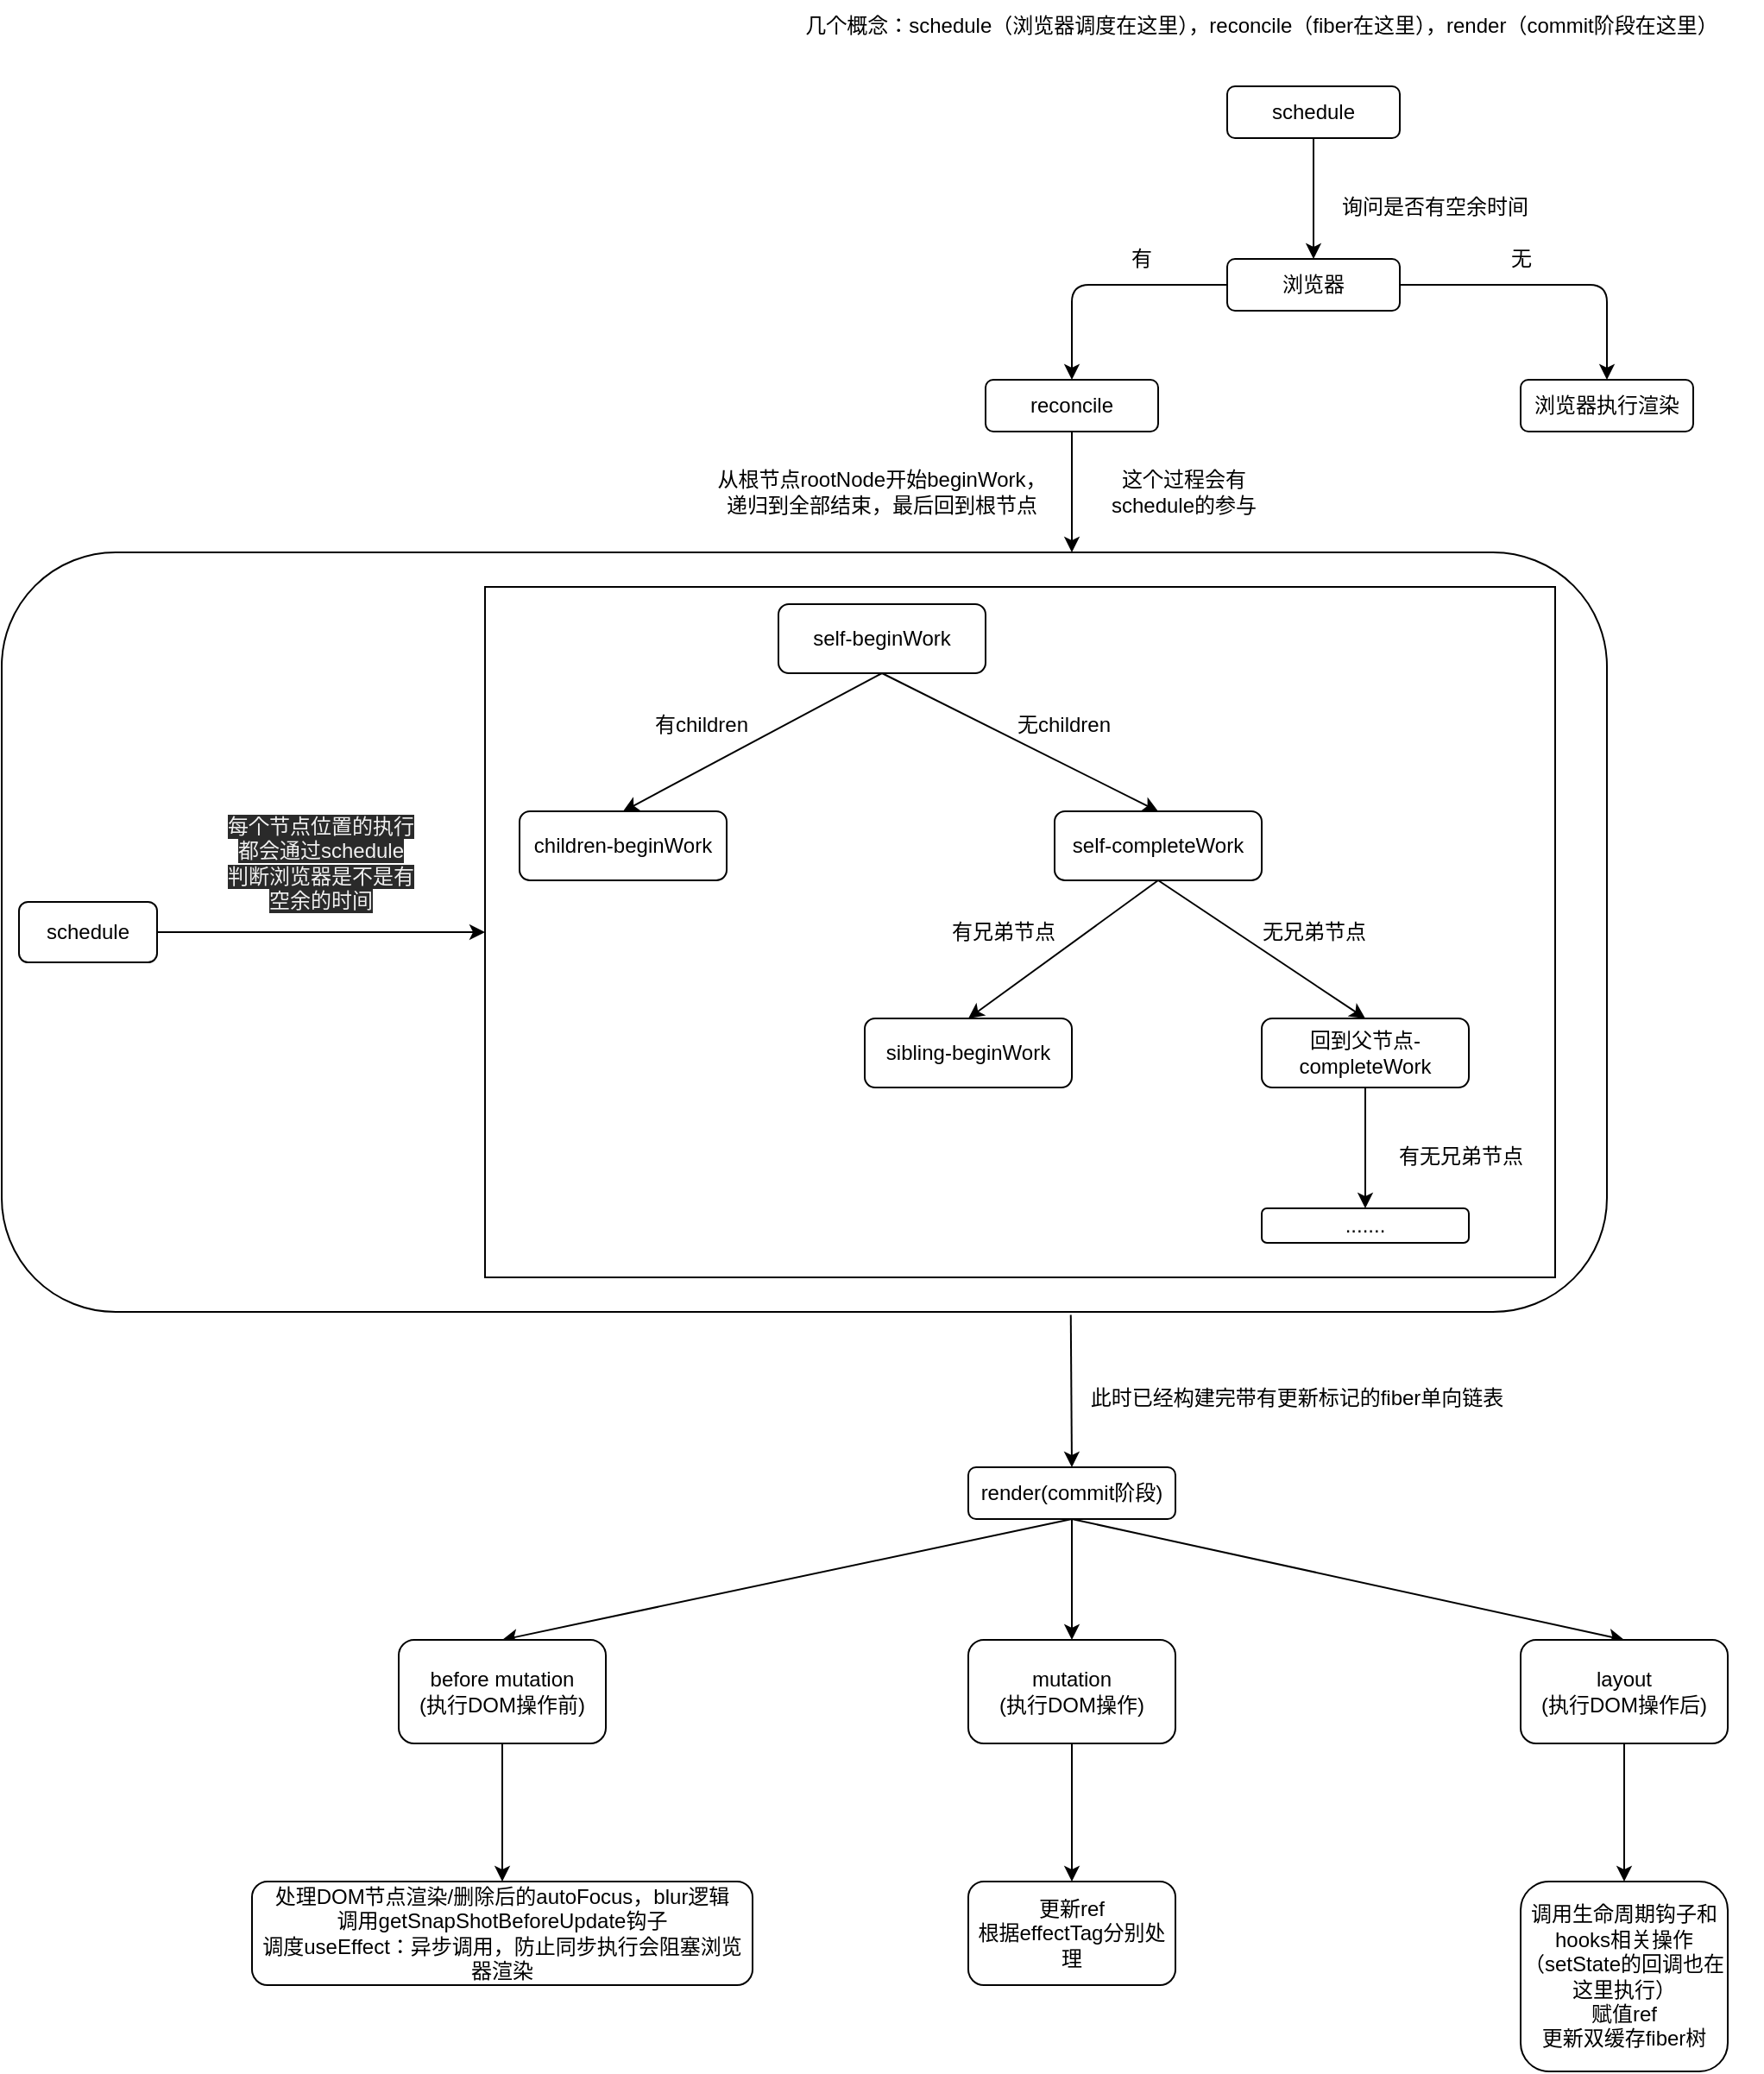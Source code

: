 <mxfile>
    <diagram id="b8moz5iwkICCyB4QTD1-" name="第 1 页">
        <mxGraphModel dx="1917" dy="724" grid="1" gridSize="10" guides="1" tooltips="1" connect="1" arrows="1" fold="1" page="1" pageScale="1" pageWidth="827" pageHeight="1169" math="0" shadow="0">
            <root>
                <mxCell id="0"/>
                <mxCell id="1" parent="0"/>
                <mxCell id="50" value="" style="rounded=1;whiteSpace=wrap;html=1;" vertex="1" parent="1">
                    <mxGeometry x="-390" y="390" width="930" height="440" as="geometry"/>
                </mxCell>
                <mxCell id="57" value="" style="rounded=0;whiteSpace=wrap;html=1;" vertex="1" parent="1">
                    <mxGeometry x="-110" y="410" width="620" height="400" as="geometry"/>
                </mxCell>
                <mxCell id="9" style="edgeStyle=none;html=1;exitX=0.5;exitY=1;exitDx=0;exitDy=0;" edge="1" parent="1" source="2" target="6">
                    <mxGeometry relative="1" as="geometry"/>
                </mxCell>
                <mxCell id="2" value="schedule" style="rounded=1;whiteSpace=wrap;html=1;" vertex="1" parent="1">
                    <mxGeometry x="320" y="120" width="100" height="30" as="geometry"/>
                </mxCell>
                <mxCell id="3" value="几个概念：schedule（浏览器调度在这里），reconcile（fiber在这里），render（commit阶段在这里）" style="text;html=1;strokeColor=none;fillColor=none;align=center;verticalAlign=middle;whiteSpace=wrap;rounded=0;" vertex="1" parent="1">
                    <mxGeometry x="50" y="70" width="580" height="30" as="geometry"/>
                </mxCell>
                <mxCell id="13" style="edgeStyle=none;html=1;exitX=1;exitY=0.5;exitDx=0;exitDy=0;entryX=0.5;entryY=0;entryDx=0;entryDy=0;" edge="1" parent="1" source="6" target="12">
                    <mxGeometry relative="1" as="geometry">
                        <Array as="points">
                            <mxPoint x="540" y="235"/>
                        </Array>
                    </mxGeometry>
                </mxCell>
                <mxCell id="16" style="edgeStyle=none;html=1;exitX=0;exitY=0.5;exitDx=0;exitDy=0;entryX=0.5;entryY=0;entryDx=0;entryDy=0;" edge="1" parent="1" source="6" target="15">
                    <mxGeometry relative="1" as="geometry">
                        <Array as="points">
                            <mxPoint x="230" y="235"/>
                        </Array>
                    </mxGeometry>
                </mxCell>
                <mxCell id="6" value="浏览器" style="rounded=1;whiteSpace=wrap;html=1;" vertex="1" parent="1">
                    <mxGeometry x="320" y="220" width="100" height="30" as="geometry"/>
                </mxCell>
                <mxCell id="10" value="询问是否有空余时间" style="text;html=1;align=center;verticalAlign=middle;resizable=0;points=[];autosize=1;strokeColor=none;fillColor=none;" vertex="1" parent="1">
                    <mxGeometry x="380" y="180" width="120" height="20" as="geometry"/>
                </mxCell>
                <mxCell id="12" value="浏览器执行渲染" style="rounded=1;whiteSpace=wrap;html=1;" vertex="1" parent="1">
                    <mxGeometry x="490" y="290" width="100" height="30" as="geometry"/>
                </mxCell>
                <mxCell id="14" value="无" style="text;html=1;align=center;verticalAlign=middle;resizable=0;points=[];autosize=1;strokeColor=none;fillColor=none;" vertex="1" parent="1">
                    <mxGeometry x="475" y="210" width="30" height="20" as="geometry"/>
                </mxCell>
                <mxCell id="21" style="edgeStyle=none;html=1;exitX=0.5;exitY=1;exitDx=0;exitDy=0;entryX=0.5;entryY=0;entryDx=0;entryDy=0;" edge="1" parent="1" source="15">
                    <mxGeometry relative="1" as="geometry">
                        <mxPoint x="230" y="390" as="targetPoint"/>
                    </mxGeometry>
                </mxCell>
                <mxCell id="15" value="reconcile" style="rounded=1;whiteSpace=wrap;html=1;" vertex="1" parent="1">
                    <mxGeometry x="180" y="290" width="100" height="30" as="geometry"/>
                </mxCell>
                <mxCell id="17" value="有" style="text;html=1;align=center;verticalAlign=middle;resizable=0;points=[];autosize=1;strokeColor=none;fillColor=none;" vertex="1" parent="1">
                    <mxGeometry x="255" y="210" width="30" height="20" as="geometry"/>
                </mxCell>
                <mxCell id="49" value="" style="group" vertex="1" connectable="0" parent="1">
                    <mxGeometry x="-90" y="420" width="590" height="370" as="geometry"/>
                </mxCell>
                <mxCell id="29" value="self-beginWork" style="rounded=1;whiteSpace=wrap;html=1;" vertex="1" parent="49">
                    <mxGeometry x="150" width="120" height="40" as="geometry"/>
                </mxCell>
                <mxCell id="30" value="children-beginWork" style="rounded=1;whiteSpace=wrap;html=1;" vertex="1" parent="49">
                    <mxGeometry y="120" width="120" height="40" as="geometry"/>
                </mxCell>
                <mxCell id="31" style="edgeStyle=none;html=1;exitX=0.5;exitY=1;exitDx=0;exitDy=0;entryX=0.5;entryY=0;entryDx=0;entryDy=0;" edge="1" parent="49" source="29" target="30">
                    <mxGeometry relative="1" as="geometry"/>
                </mxCell>
                <mxCell id="32" value="有children" style="text;html=1;align=center;verticalAlign=middle;resizable=0;points=[];autosize=1;strokeColor=none;fillColor=none;" vertex="1" parent="49">
                    <mxGeometry x="70" y="60" width="70" height="20" as="geometry"/>
                </mxCell>
                <mxCell id="33" value="self-completeWork" style="rounded=1;whiteSpace=wrap;html=1;" vertex="1" parent="49">
                    <mxGeometry x="310" y="120" width="120" height="40" as="geometry"/>
                </mxCell>
                <mxCell id="34" style="edgeStyle=none;html=1;exitX=0.5;exitY=1;exitDx=0;exitDy=0;entryX=0.5;entryY=0;entryDx=0;entryDy=0;" edge="1" parent="49" source="29" target="33">
                    <mxGeometry relative="1" as="geometry"/>
                </mxCell>
                <mxCell id="35" value="无children" style="text;html=1;align=center;verticalAlign=middle;resizable=0;points=[];autosize=1;strokeColor=none;fillColor=none;" vertex="1" parent="49">
                    <mxGeometry x="280" y="60" width="70" height="20" as="geometry"/>
                </mxCell>
                <mxCell id="36" value="sibling-beginWork" style="rounded=1;whiteSpace=wrap;html=1;" vertex="1" parent="49">
                    <mxGeometry x="200" y="240" width="120" height="40" as="geometry"/>
                </mxCell>
                <mxCell id="37" style="edgeStyle=none;html=1;exitX=0.5;exitY=1;exitDx=0;exitDy=0;entryX=0.5;entryY=0;entryDx=0;entryDy=0;" edge="1" parent="49" source="33" target="36">
                    <mxGeometry relative="1" as="geometry"/>
                </mxCell>
                <mxCell id="38" value="有兄弟节点" style="text;html=1;align=center;verticalAlign=middle;resizable=0;points=[];autosize=1;strokeColor=none;fillColor=none;" vertex="1" parent="49">
                    <mxGeometry x="240" y="180" width="80" height="20" as="geometry"/>
                </mxCell>
                <mxCell id="39" style="edgeStyle=none;html=1;exitX=0.5;exitY=1;exitDx=0;exitDy=0;entryX=0.5;entryY=0;entryDx=0;entryDy=0;" edge="1" parent="49" target="40" source="33">
                    <mxGeometry relative="1" as="geometry">
                        <mxPoint x="600" y="160" as="sourcePoint"/>
                    </mxGeometry>
                </mxCell>
                <mxCell id="40" value="回到父节点-completeWork" style="rounded=1;whiteSpace=wrap;html=1;" vertex="1" parent="49">
                    <mxGeometry x="430" y="240" width="120" height="40" as="geometry"/>
                </mxCell>
                <mxCell id="41" value="无兄弟节点" style="text;html=1;align=center;verticalAlign=middle;resizable=0;points=[];autosize=1;strokeColor=none;fillColor=none;" vertex="1" parent="49">
                    <mxGeometry x="420" y="180" width="80" height="20" as="geometry"/>
                </mxCell>
                <mxCell id="46" value="......." style="whiteSpace=wrap;html=1;rounded=1;" vertex="1" parent="49">
                    <mxGeometry x="430" y="350" width="120" height="20" as="geometry"/>
                </mxCell>
                <mxCell id="47" value="" style="edgeStyle=none;html=1;" edge="1" parent="49" source="40" target="46">
                    <mxGeometry relative="1" as="geometry"/>
                </mxCell>
                <mxCell id="48" value="有无兄弟节点" style="text;html=1;align=center;verticalAlign=middle;resizable=0;points=[];autosize=1;strokeColor=none;fillColor=none;" vertex="1" parent="49">
                    <mxGeometry x="500" y="310" width="90" height="20" as="geometry"/>
                </mxCell>
                <mxCell id="51" value="从根节点rootNode开始beginWork，递归到全部结束，最后回到根节点" style="text;html=1;strokeColor=none;fillColor=none;align=center;verticalAlign=middle;whiteSpace=wrap;rounded=0;" vertex="1" parent="1">
                    <mxGeometry x="20" y="340" width="200" height="30" as="geometry"/>
                </mxCell>
                <mxCell id="52" value="这个过程会有schedule的参与" style="text;html=1;strokeColor=none;fillColor=none;align=center;verticalAlign=middle;whiteSpace=wrap;rounded=0;" vertex="1" parent="1">
                    <mxGeometry x="250" y="340" width="90" height="30" as="geometry"/>
                </mxCell>
                <mxCell id="58" style="edgeStyle=none;html=1;exitX=1;exitY=0.5;exitDx=0;exitDy=0;entryX=0;entryY=0.5;entryDx=0;entryDy=0;" edge="1" parent="1" source="53" target="57">
                    <mxGeometry relative="1" as="geometry"/>
                </mxCell>
                <mxCell id="53" value="schedule" style="rounded=1;whiteSpace=wrap;html=1;" vertex="1" parent="1">
                    <mxGeometry x="-380" y="592.5" width="80" height="35" as="geometry"/>
                </mxCell>
                <mxCell id="56" value="&lt;meta charset=&quot;utf-8&quot;&gt;&lt;span style=&quot;color: rgb(240, 240, 240); font-family: helvetica; font-size: 12px; font-style: normal; font-weight: 400; letter-spacing: normal; text-align: center; text-indent: 0px; text-transform: none; word-spacing: 0px; background-color: rgb(42, 42, 42); display: inline; float: none;&quot;&gt;每个节点位置的执行都会通过schedule判断浏览器是不是有空余的时间&lt;/span&gt;" style="text;html=1;strokeColor=none;fillColor=none;align=center;verticalAlign=middle;whiteSpace=wrap;rounded=0;" vertex="1" parent="1">
                    <mxGeometry x="-260" y="530" width="110" height="80" as="geometry"/>
                </mxCell>
                <mxCell id="70" style="edgeStyle=none;html=1;exitX=0.5;exitY=1;exitDx=0;exitDy=0;entryX=0.5;entryY=0;entryDx=0;entryDy=0;" edge="1" parent="1" source="59" target="67">
                    <mxGeometry relative="1" as="geometry"/>
                </mxCell>
                <mxCell id="71" style="edgeStyle=none;html=1;exitX=0.5;exitY=1;exitDx=0;exitDy=0;entryX=0.5;entryY=0;entryDx=0;entryDy=0;" edge="1" parent="1" source="59" target="68">
                    <mxGeometry relative="1" as="geometry"/>
                </mxCell>
                <mxCell id="72" style="edgeStyle=none;html=1;exitX=0.5;exitY=1;exitDx=0;exitDy=0;entryX=0.5;entryY=0;entryDx=0;entryDy=0;" edge="1" parent="1" source="59" target="69">
                    <mxGeometry relative="1" as="geometry"/>
                </mxCell>
                <mxCell id="59" value="render(commit阶段)" style="rounded=1;whiteSpace=wrap;html=1;" vertex="1" parent="1">
                    <mxGeometry x="170" y="920" width="120" height="30" as="geometry"/>
                </mxCell>
                <mxCell id="60" value="" style="endArrow=classic;html=1;exitX=0.666;exitY=1.004;exitDx=0;exitDy=0;exitPerimeter=0;entryX=0.5;entryY=0;entryDx=0;entryDy=0;" edge="1" parent="1" source="50" target="59">
                    <mxGeometry width="50" height="50" relative="1" as="geometry">
                        <mxPoint x="510" y="770" as="sourcePoint"/>
                        <mxPoint x="560" y="720" as="targetPoint"/>
                    </mxGeometry>
                </mxCell>
                <mxCell id="61" value="此时已经构建完带有更新标记的fiber单向链表" style="text;html=1;align=center;verticalAlign=middle;resizable=0;points=[];autosize=1;strokeColor=none;fillColor=none;" vertex="1" parent="1">
                    <mxGeometry x="235" y="870" width="250" height="20" as="geometry"/>
                </mxCell>
                <mxCell id="73" style="edgeStyle=none;html=1;exitX=0.5;exitY=1;exitDx=0;exitDy=0;" edge="1" parent="1" source="67" target="74">
                    <mxGeometry relative="1" as="geometry">
                        <mxPoint x="-99.5" y="1140" as="targetPoint"/>
                    </mxGeometry>
                </mxCell>
                <mxCell id="67" value="before mutation&lt;br&gt;(执行DOM操作前)" style="rounded=1;whiteSpace=wrap;html=1;" vertex="1" parent="1">
                    <mxGeometry x="-160" y="1020" width="120" height="60" as="geometry"/>
                </mxCell>
                <mxCell id="76" value="" style="edgeStyle=none;html=1;" edge="1" parent="1" source="68" target="75">
                    <mxGeometry relative="1" as="geometry"/>
                </mxCell>
                <mxCell id="68" value="mutation&lt;br&gt;(执行DOM操作)" style="rounded=1;whiteSpace=wrap;html=1;" vertex="1" parent="1">
                    <mxGeometry x="170" y="1020" width="120" height="60" as="geometry"/>
                </mxCell>
                <mxCell id="78" value="" style="edgeStyle=none;html=1;" edge="1" parent="1" source="69" target="77">
                    <mxGeometry relative="1" as="geometry"/>
                </mxCell>
                <mxCell id="69" value="layout&lt;br&gt;(执行DOM操作后)" style="rounded=1;whiteSpace=wrap;html=1;" vertex="1" parent="1">
                    <mxGeometry x="490" y="1020" width="120" height="60" as="geometry"/>
                </mxCell>
                <mxCell id="74" value="处理DOM节点渲染/删除后的autoFocus，blur逻辑&lt;br&gt;调用getSnapShotBeforeUpdate钩子&lt;br&gt;调度useEffect：异步调用，防止同步执行会阻塞浏览器渲染" style="rounded=1;whiteSpace=wrap;html=1;" vertex="1" parent="1">
                    <mxGeometry x="-245" y="1160" width="290" height="60" as="geometry"/>
                </mxCell>
                <mxCell id="75" value="更新ref&lt;br&gt;根据effectTag分别处理" style="whiteSpace=wrap;html=1;rounded=1;" vertex="1" parent="1">
                    <mxGeometry x="170" y="1160" width="120" height="60" as="geometry"/>
                </mxCell>
                <mxCell id="77" value="调用生命周期钩子和hooks相关操作（setState的回调也在这里执行）&lt;br&gt;赋值ref&lt;br&gt;更新双缓存fiber树" style="whiteSpace=wrap;html=1;rounded=1;" vertex="1" parent="1">
                    <mxGeometry x="490" y="1160" width="120" height="110" as="geometry"/>
                </mxCell>
            </root>
        </mxGraphModel>
    </diagram>
</mxfile>